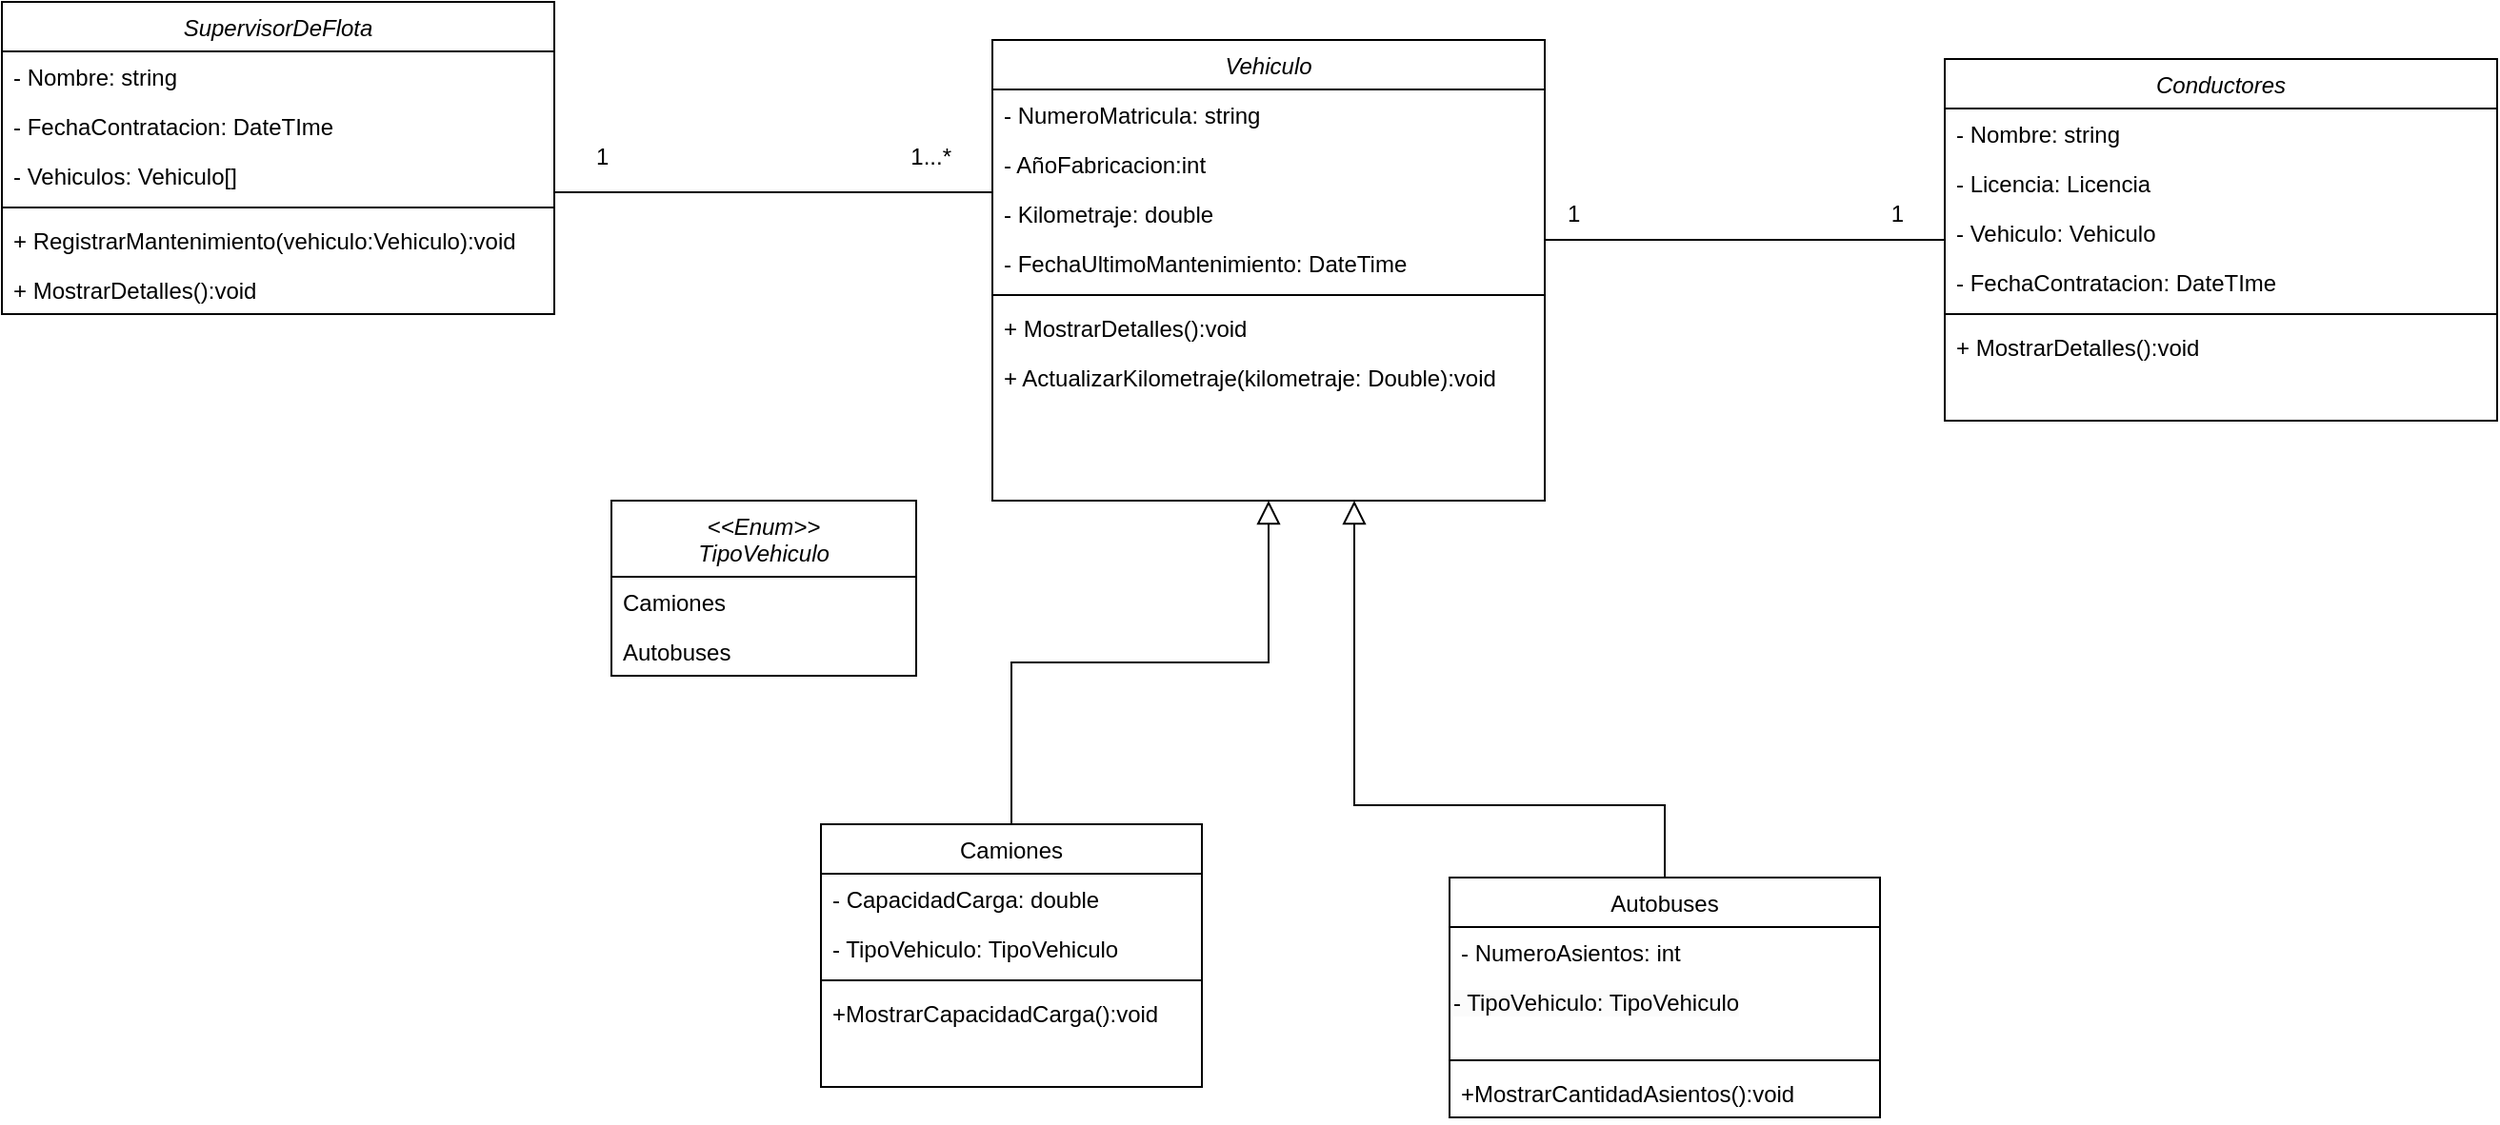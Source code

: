 <mxfile version="24.7.6">
  <diagram id="C5RBs43oDa-KdzZeNtuy" name="Page-1">
    <mxGraphModel dx="2272" dy="1853" grid="1" gridSize="10" guides="1" tooltips="1" connect="1" arrows="1" fold="1" page="1" pageScale="1" pageWidth="827" pageHeight="1169" math="0" shadow="0">
      <root>
        <mxCell id="WIyWlLk6GJQsqaUBKTNV-0" />
        <mxCell id="WIyWlLk6GJQsqaUBKTNV-1" parent="WIyWlLk6GJQsqaUBKTNV-0" />
        <mxCell id="zkfFHV4jXpPFQw0GAbJ--6" value="Camiones" style="swimlane;fontStyle=0;align=center;verticalAlign=top;childLayout=stackLayout;horizontal=1;startSize=26;horizontalStack=0;resizeParent=1;resizeLast=0;collapsible=1;marginBottom=0;rounded=0;shadow=0;strokeWidth=1;" parent="WIyWlLk6GJQsqaUBKTNV-1" vertex="1">
          <mxGeometry x="60" y="362" width="200" height="138" as="geometry">
            <mxRectangle x="130" y="380" width="160" height="26" as="alternateBounds" />
          </mxGeometry>
        </mxCell>
        <mxCell id="Y3x8HrXaPXpag_fKlPhO-44" value="- CapacidadCarga: double" style="text;align=left;verticalAlign=top;spacingLeft=4;spacingRight=4;overflow=hidden;rotatable=0;points=[[0,0.5],[1,0.5]];portConstraint=eastwest;" vertex="1" parent="zkfFHV4jXpPFQw0GAbJ--6">
          <mxGeometry y="26" width="200" height="26" as="geometry" />
        </mxCell>
        <mxCell id="zkfFHV4jXpPFQw0GAbJ--7" value="- TipoVehiculo: TipoVehiculo" style="text;align=left;verticalAlign=top;spacingLeft=4;spacingRight=4;overflow=hidden;rotatable=0;points=[[0,0.5],[1,0.5]];portConstraint=eastwest;" parent="zkfFHV4jXpPFQw0GAbJ--6" vertex="1">
          <mxGeometry y="52" width="200" height="26" as="geometry" />
        </mxCell>
        <mxCell id="zkfFHV4jXpPFQw0GAbJ--9" value="" style="line;html=1;strokeWidth=1;align=left;verticalAlign=middle;spacingTop=-1;spacingLeft=3;spacingRight=3;rotatable=0;labelPosition=right;points=[];portConstraint=eastwest;" parent="zkfFHV4jXpPFQw0GAbJ--6" vertex="1">
          <mxGeometry y="78" width="200" height="8" as="geometry" />
        </mxCell>
        <mxCell id="zkfFHV4jXpPFQw0GAbJ--11" value="+MostrarCapacidadCarga():void" style="text;align=left;verticalAlign=top;spacingLeft=4;spacingRight=4;overflow=hidden;rotatable=0;points=[[0,0.5],[1,0.5]];portConstraint=eastwest;" parent="zkfFHV4jXpPFQw0GAbJ--6" vertex="1">
          <mxGeometry y="86" width="200" height="26" as="geometry" />
        </mxCell>
        <mxCell id="zkfFHV4jXpPFQw0GAbJ--12" value="" style="endArrow=block;endSize=10;endFill=0;shadow=0;strokeWidth=1;rounded=0;curved=0;edgeStyle=elbowEdgeStyle;elbow=vertical;" parent="WIyWlLk6GJQsqaUBKTNV-1" source="zkfFHV4jXpPFQw0GAbJ--6" target="Y3x8HrXaPXpag_fKlPhO-6" edge="1">
          <mxGeometry width="160" relative="1" as="geometry">
            <mxPoint x="140" y="203" as="sourcePoint" />
            <mxPoint x="190" y="300" as="targetPoint" />
          </mxGeometry>
        </mxCell>
        <mxCell id="zkfFHV4jXpPFQw0GAbJ--13" value="Autobuses" style="swimlane;fontStyle=0;align=center;verticalAlign=top;childLayout=stackLayout;horizontal=1;startSize=26;horizontalStack=0;resizeParent=1;resizeLast=0;collapsible=1;marginBottom=0;rounded=0;shadow=0;strokeWidth=1;" parent="WIyWlLk6GJQsqaUBKTNV-1" vertex="1">
          <mxGeometry x="390" y="390" width="226" height="126" as="geometry">
            <mxRectangle x="340" y="380" width="170" height="26" as="alternateBounds" />
          </mxGeometry>
        </mxCell>
        <mxCell id="zkfFHV4jXpPFQw0GAbJ--14" value="- NumeroAsientos: int" style="text;align=left;verticalAlign=top;spacingLeft=4;spacingRight=4;overflow=hidden;rotatable=0;points=[[0,0.5],[1,0.5]];portConstraint=eastwest;" parent="zkfFHV4jXpPFQw0GAbJ--13" vertex="1">
          <mxGeometry y="26" width="226" height="26" as="geometry" />
        </mxCell>
        <mxCell id="Y3x8HrXaPXpag_fKlPhO-45" value="&lt;span style=&quot;color: rgb(0, 0, 0); font-family: Helvetica; font-size: 12px; font-style: normal; font-variant-ligatures: normal; font-variant-caps: normal; font-weight: 400; letter-spacing: normal; orphans: 2; text-align: left; text-indent: 0px; text-transform: none; widows: 2; word-spacing: 0px; -webkit-text-stroke-width: 0px; white-space: nowrap; background-color: rgb(251, 251, 251); text-decoration-thickness: initial; text-decoration-style: initial; text-decoration-color: initial; display: inline !important; float: none;&quot;&gt;- TipoVehiculo: TipoVehiculo&lt;/span&gt;" style="text;whiteSpace=wrap;html=1;" vertex="1" parent="zkfFHV4jXpPFQw0GAbJ--13">
          <mxGeometry y="52" width="226" height="40" as="geometry" />
        </mxCell>
        <mxCell id="zkfFHV4jXpPFQw0GAbJ--15" value="" style="line;html=1;strokeWidth=1;align=left;verticalAlign=middle;spacingTop=-1;spacingLeft=3;spacingRight=3;rotatable=0;labelPosition=right;points=[];portConstraint=eastwest;" parent="zkfFHV4jXpPFQw0GAbJ--13" vertex="1">
          <mxGeometry y="92" width="226" height="8" as="geometry" />
        </mxCell>
        <mxCell id="Y3x8HrXaPXpag_fKlPhO-23" value="+MostrarCantidadAsientos():void" style="text;align=left;verticalAlign=top;spacingLeft=4;spacingRight=4;overflow=hidden;rotatable=0;points=[[0,0.5],[1,0.5]];portConstraint=eastwest;" vertex="1" parent="zkfFHV4jXpPFQw0GAbJ--13">
          <mxGeometry y="100" width="226" height="26" as="geometry" />
        </mxCell>
        <mxCell id="zkfFHV4jXpPFQw0GAbJ--16" value="" style="endArrow=block;endSize=10;endFill=0;shadow=0;strokeWidth=1;rounded=0;curved=0;edgeStyle=elbowEdgeStyle;elbow=vertical;exitX=0.5;exitY=0;exitDx=0;exitDy=0;" parent="WIyWlLk6GJQsqaUBKTNV-1" source="zkfFHV4jXpPFQw0GAbJ--13" edge="1">
          <mxGeometry width="160" relative="1" as="geometry">
            <mxPoint x="534" y="382" as="sourcePoint" />
            <mxPoint x="340" y="192" as="targetPoint" />
            <Array as="points">
              <mxPoint x="340" y="352" />
            </Array>
          </mxGeometry>
        </mxCell>
        <mxCell id="zkfFHV4jXpPFQw0GAbJ--26" value="" style="endArrow=none;shadow=0;strokeWidth=1;rounded=0;curved=0;endFill=0;edgeStyle=elbowEdgeStyle;elbow=vertical;" parent="WIyWlLk6GJQsqaUBKTNV-1" source="Y3x8HrXaPXpag_fKlPhO-6" target="Y3x8HrXaPXpag_fKlPhO-24" edge="1">
          <mxGeometry x="0.5" y="41" relative="1" as="geometry">
            <mxPoint x="480.0" y="100.108" as="sourcePoint" />
            <mxPoint x="618" y="100.108" as="targetPoint" />
            <mxPoint x="-40" y="32" as="offset" />
          </mxGeometry>
        </mxCell>
        <mxCell id="zkfFHV4jXpPFQw0GAbJ--27" value="1" style="resizable=0;align=left;verticalAlign=bottom;labelBackgroundColor=none;fontSize=12;" parent="zkfFHV4jXpPFQw0GAbJ--26" connectable="0" vertex="1">
          <mxGeometry x="-1" relative="1" as="geometry">
            <mxPoint x="10" y="-5" as="offset" />
          </mxGeometry>
        </mxCell>
        <mxCell id="zkfFHV4jXpPFQw0GAbJ--28" value="1" style="resizable=0;align=right;verticalAlign=bottom;labelBackgroundColor=none;fontSize=12;" parent="zkfFHV4jXpPFQw0GAbJ--26" connectable="0" vertex="1">
          <mxGeometry x="1" relative="1" as="geometry">
            <mxPoint x="-20" y="-5" as="offset" />
          </mxGeometry>
        </mxCell>
        <mxCell id="Y3x8HrXaPXpag_fKlPhO-0" value="&lt;&lt;Enum&gt;&gt;&#xa;TipoVehiculo" style="swimlane;fontStyle=2;align=center;verticalAlign=top;childLayout=stackLayout;horizontal=1;startSize=40;horizontalStack=0;resizeParent=1;resizeLast=0;collapsible=1;marginBottom=0;rounded=0;shadow=0;strokeWidth=1;" vertex="1" parent="WIyWlLk6GJQsqaUBKTNV-1">
          <mxGeometry x="-50" y="192" width="160" height="92" as="geometry">
            <mxRectangle x="230" y="140" width="160" height="26" as="alternateBounds" />
          </mxGeometry>
        </mxCell>
        <mxCell id="Y3x8HrXaPXpag_fKlPhO-1" value="Camiones" style="text;align=left;verticalAlign=top;spacingLeft=4;spacingRight=4;overflow=hidden;rotatable=0;points=[[0,0.5],[1,0.5]];portConstraint=eastwest;" vertex="1" parent="Y3x8HrXaPXpag_fKlPhO-0">
          <mxGeometry y="40" width="160" height="26" as="geometry" />
        </mxCell>
        <mxCell id="Y3x8HrXaPXpag_fKlPhO-2" value="Autobuses" style="text;align=left;verticalAlign=top;spacingLeft=4;spacingRight=4;overflow=hidden;rotatable=0;points=[[0,0.5],[1,0.5]];portConstraint=eastwest;rounded=0;shadow=0;html=0;" vertex="1" parent="Y3x8HrXaPXpag_fKlPhO-0">
          <mxGeometry y="66" width="160" height="26" as="geometry" />
        </mxCell>
        <mxCell id="Y3x8HrXaPXpag_fKlPhO-6" value="Vehiculo" style="swimlane;fontStyle=2;align=center;verticalAlign=top;childLayout=stackLayout;horizontal=1;startSize=26;horizontalStack=0;resizeParent=1;resizeLast=0;collapsible=1;marginBottom=0;rounded=0;shadow=0;strokeWidth=1;" vertex="1" parent="WIyWlLk6GJQsqaUBKTNV-1">
          <mxGeometry x="150" y="-50" width="290" height="242" as="geometry">
            <mxRectangle x="230" y="140" width="160" height="26" as="alternateBounds" />
          </mxGeometry>
        </mxCell>
        <mxCell id="Y3x8HrXaPXpag_fKlPhO-7" value="- NumeroMatricula: string" style="text;align=left;verticalAlign=top;spacingLeft=4;spacingRight=4;overflow=hidden;rotatable=0;points=[[0,0.5],[1,0.5]];portConstraint=eastwest;" vertex="1" parent="Y3x8HrXaPXpag_fKlPhO-6">
          <mxGeometry y="26" width="290" height="26" as="geometry" />
        </mxCell>
        <mxCell id="Y3x8HrXaPXpag_fKlPhO-8" value="- AñoFabricacion:int" style="text;align=left;verticalAlign=top;spacingLeft=4;spacingRight=4;overflow=hidden;rotatable=0;points=[[0,0.5],[1,0.5]];portConstraint=eastwest;rounded=0;shadow=0;html=0;" vertex="1" parent="Y3x8HrXaPXpag_fKlPhO-6">
          <mxGeometry y="52" width="290" height="26" as="geometry" />
        </mxCell>
        <mxCell id="Y3x8HrXaPXpag_fKlPhO-9" value="- Kilometraje: double" style="text;align=left;verticalAlign=top;spacingLeft=4;spacingRight=4;overflow=hidden;rotatable=0;points=[[0,0.5],[1,0.5]];portConstraint=eastwest;rounded=0;shadow=0;html=0;" vertex="1" parent="Y3x8HrXaPXpag_fKlPhO-6">
          <mxGeometry y="78" width="290" height="26" as="geometry" />
        </mxCell>
        <mxCell id="Y3x8HrXaPXpag_fKlPhO-12" value="- FechaUltimoMantenimiento: DateTime" style="text;align=left;verticalAlign=top;spacingLeft=4;spacingRight=4;overflow=hidden;rotatable=0;points=[[0,0.5],[1,0.5]];portConstraint=eastwest;rounded=0;shadow=0;html=0;" vertex="1" parent="Y3x8HrXaPXpag_fKlPhO-6">
          <mxGeometry y="104" width="290" height="26" as="geometry" />
        </mxCell>
        <mxCell id="Y3x8HrXaPXpag_fKlPhO-10" value="" style="line;html=1;strokeWidth=1;align=left;verticalAlign=middle;spacingTop=-1;spacingLeft=3;spacingRight=3;rotatable=0;labelPosition=right;points=[];portConstraint=eastwest;" vertex="1" parent="Y3x8HrXaPXpag_fKlPhO-6">
          <mxGeometry y="130" width="290" height="8" as="geometry" />
        </mxCell>
        <mxCell id="Y3x8HrXaPXpag_fKlPhO-13" value="+ MostrarDetalles():void" style="text;align=left;verticalAlign=top;spacingLeft=4;spacingRight=4;overflow=hidden;rotatable=0;points=[[0,0.5],[1,0.5]];portConstraint=eastwest;" vertex="1" parent="Y3x8HrXaPXpag_fKlPhO-6">
          <mxGeometry y="138" width="290" height="26" as="geometry" />
        </mxCell>
        <mxCell id="Y3x8HrXaPXpag_fKlPhO-11" value="+ ActualizarKilometraje(kilometraje: Double):void" style="text;align=left;verticalAlign=top;spacingLeft=4;spacingRight=4;overflow=hidden;rotatable=0;points=[[0,0.5],[1,0.5]];portConstraint=eastwest;" vertex="1" parent="Y3x8HrXaPXpag_fKlPhO-6">
          <mxGeometry y="164" width="290" height="26" as="geometry" />
        </mxCell>
        <mxCell id="Y3x8HrXaPXpag_fKlPhO-18" value="" style="endArrow=none;shadow=0;strokeWidth=1;rounded=0;curved=0;endFill=0;edgeStyle=elbowEdgeStyle;elbow=vertical;" edge="1" parent="WIyWlLk6GJQsqaUBKTNV-1" target="Y3x8HrXaPXpag_fKlPhO-6">
          <mxGeometry x="0.5" y="41" relative="1" as="geometry">
            <mxPoint x="-80" y="30.004" as="sourcePoint" />
            <mxPoint x="150" y="30.004" as="targetPoint" />
            <mxPoint x="-40" y="32" as="offset" />
          </mxGeometry>
        </mxCell>
        <mxCell id="Y3x8HrXaPXpag_fKlPhO-19" value="1" style="resizable=0;align=left;verticalAlign=bottom;labelBackgroundColor=none;fontSize=12;" connectable="0" vertex="1" parent="Y3x8HrXaPXpag_fKlPhO-18">
          <mxGeometry x="-1" relative="1" as="geometry">
            <mxPoint x="20" y="-10" as="offset" />
          </mxGeometry>
        </mxCell>
        <mxCell id="Y3x8HrXaPXpag_fKlPhO-20" value="1...*" style="resizable=0;align=right;verticalAlign=bottom;labelBackgroundColor=none;fontSize=12;" connectable="0" vertex="1" parent="Y3x8HrXaPXpag_fKlPhO-18">
          <mxGeometry x="1" relative="1" as="geometry">
            <mxPoint x="-20" y="-10" as="offset" />
          </mxGeometry>
        </mxCell>
        <mxCell id="Y3x8HrXaPXpag_fKlPhO-24" value="Conductores" style="swimlane;fontStyle=2;align=center;verticalAlign=top;childLayout=stackLayout;horizontal=1;startSize=26;horizontalStack=0;resizeParent=1;resizeLast=0;collapsible=1;marginBottom=0;rounded=0;shadow=0;strokeWidth=1;" vertex="1" parent="WIyWlLk6GJQsqaUBKTNV-1">
          <mxGeometry x="650" y="-40" width="290" height="190" as="geometry">
            <mxRectangle x="230" y="140" width="160" height="26" as="alternateBounds" />
          </mxGeometry>
        </mxCell>
        <mxCell id="Y3x8HrXaPXpag_fKlPhO-25" value="- Nombre: string" style="text;align=left;verticalAlign=top;spacingLeft=4;spacingRight=4;overflow=hidden;rotatable=0;points=[[0,0.5],[1,0.5]];portConstraint=eastwest;" vertex="1" parent="Y3x8HrXaPXpag_fKlPhO-24">
          <mxGeometry y="26" width="290" height="26" as="geometry" />
        </mxCell>
        <mxCell id="Y3x8HrXaPXpag_fKlPhO-26" value="- Licencia: Licencia" style="text;align=left;verticalAlign=top;spacingLeft=4;spacingRight=4;overflow=hidden;rotatable=0;points=[[0,0.5],[1,0.5]];portConstraint=eastwest;rounded=0;shadow=0;html=0;" vertex="1" parent="Y3x8HrXaPXpag_fKlPhO-24">
          <mxGeometry y="52" width="290" height="26" as="geometry" />
        </mxCell>
        <mxCell id="Y3x8HrXaPXpag_fKlPhO-48" value="- Vehiculo: Vehiculo" style="text;align=left;verticalAlign=top;spacingLeft=4;spacingRight=4;overflow=hidden;rotatable=0;points=[[0,0.5],[1,0.5]];portConstraint=eastwest;rounded=0;shadow=0;html=0;" vertex="1" parent="Y3x8HrXaPXpag_fKlPhO-24">
          <mxGeometry y="78" width="290" height="26" as="geometry" />
        </mxCell>
        <mxCell id="Y3x8HrXaPXpag_fKlPhO-27" value="- FechaContratacion: DateTIme" style="text;align=left;verticalAlign=top;spacingLeft=4;spacingRight=4;overflow=hidden;rotatable=0;points=[[0,0.5],[1,0.5]];portConstraint=eastwest;rounded=0;shadow=0;html=0;" vertex="1" parent="Y3x8HrXaPXpag_fKlPhO-24">
          <mxGeometry y="104" width="290" height="26" as="geometry" />
        </mxCell>
        <mxCell id="Y3x8HrXaPXpag_fKlPhO-29" value="" style="line;html=1;strokeWidth=1;align=left;verticalAlign=middle;spacingTop=-1;spacingLeft=3;spacingRight=3;rotatable=0;labelPosition=right;points=[];portConstraint=eastwest;" vertex="1" parent="Y3x8HrXaPXpag_fKlPhO-24">
          <mxGeometry y="130" width="290" height="8" as="geometry" />
        </mxCell>
        <mxCell id="Y3x8HrXaPXpag_fKlPhO-30" value="+ MostrarDetalles():void" style="text;align=left;verticalAlign=top;spacingLeft=4;spacingRight=4;overflow=hidden;rotatable=0;points=[[0,0.5],[1,0.5]];portConstraint=eastwest;" vertex="1" parent="Y3x8HrXaPXpag_fKlPhO-24">
          <mxGeometry y="138" width="290" height="26" as="geometry" />
        </mxCell>
        <mxCell id="Y3x8HrXaPXpag_fKlPhO-32" value="SupervisorDeFlota" style="swimlane;fontStyle=2;align=center;verticalAlign=top;childLayout=stackLayout;horizontal=1;startSize=26;horizontalStack=0;resizeParent=1;resizeLast=0;collapsible=1;marginBottom=0;rounded=0;shadow=0;strokeWidth=1;" vertex="1" parent="WIyWlLk6GJQsqaUBKTNV-1">
          <mxGeometry x="-370" y="-70" width="290" height="164" as="geometry">
            <mxRectangle x="230" y="140" width="160" height="26" as="alternateBounds" />
          </mxGeometry>
        </mxCell>
        <mxCell id="Y3x8HrXaPXpag_fKlPhO-33" value="- Nombre: string" style="text;align=left;verticalAlign=top;spacingLeft=4;spacingRight=4;overflow=hidden;rotatable=0;points=[[0,0.5],[1,0.5]];portConstraint=eastwest;" vertex="1" parent="Y3x8HrXaPXpag_fKlPhO-32">
          <mxGeometry y="26" width="290" height="26" as="geometry" />
        </mxCell>
        <mxCell id="Y3x8HrXaPXpag_fKlPhO-35" value="- FechaContratacion: DateTIme" style="text;align=left;verticalAlign=top;spacingLeft=4;spacingRight=4;overflow=hidden;rotatable=0;points=[[0,0.5],[1,0.5]];portConstraint=eastwest;rounded=0;shadow=0;html=0;" vertex="1" parent="Y3x8HrXaPXpag_fKlPhO-32">
          <mxGeometry y="52" width="290" height="26" as="geometry" />
        </mxCell>
        <mxCell id="Y3x8HrXaPXpag_fKlPhO-38" value="- Vehiculos: Vehiculo[]" style="text;align=left;verticalAlign=top;spacingLeft=4;spacingRight=4;overflow=hidden;rotatable=0;points=[[0,0.5],[1,0.5]];portConstraint=eastwest;rounded=0;shadow=0;html=0;" vertex="1" parent="Y3x8HrXaPXpag_fKlPhO-32">
          <mxGeometry y="78" width="290" height="26" as="geometry" />
        </mxCell>
        <mxCell id="Y3x8HrXaPXpag_fKlPhO-36" value="" style="line;html=1;strokeWidth=1;align=left;verticalAlign=middle;spacingTop=-1;spacingLeft=3;spacingRight=3;rotatable=0;labelPosition=right;points=[];portConstraint=eastwest;" vertex="1" parent="Y3x8HrXaPXpag_fKlPhO-32">
          <mxGeometry y="104" width="290" height="8" as="geometry" />
        </mxCell>
        <mxCell id="Y3x8HrXaPXpag_fKlPhO-37" value="+ RegistrarMantenimiento(vehiculo:Vehiculo):void" style="text;align=left;verticalAlign=top;spacingLeft=4;spacingRight=4;overflow=hidden;rotatable=0;points=[[0,0.5],[1,0.5]];portConstraint=eastwest;" vertex="1" parent="Y3x8HrXaPXpag_fKlPhO-32">
          <mxGeometry y="112" width="290" height="26" as="geometry" />
        </mxCell>
        <mxCell id="Y3x8HrXaPXpag_fKlPhO-47" value="+ MostrarDetalles():void" style="text;align=left;verticalAlign=top;spacingLeft=4;spacingRight=4;overflow=hidden;rotatable=0;points=[[0,0.5],[1,0.5]];portConstraint=eastwest;" vertex="1" parent="Y3x8HrXaPXpag_fKlPhO-32">
          <mxGeometry y="138" width="290" height="26" as="geometry" />
        </mxCell>
      </root>
    </mxGraphModel>
  </diagram>
</mxfile>
